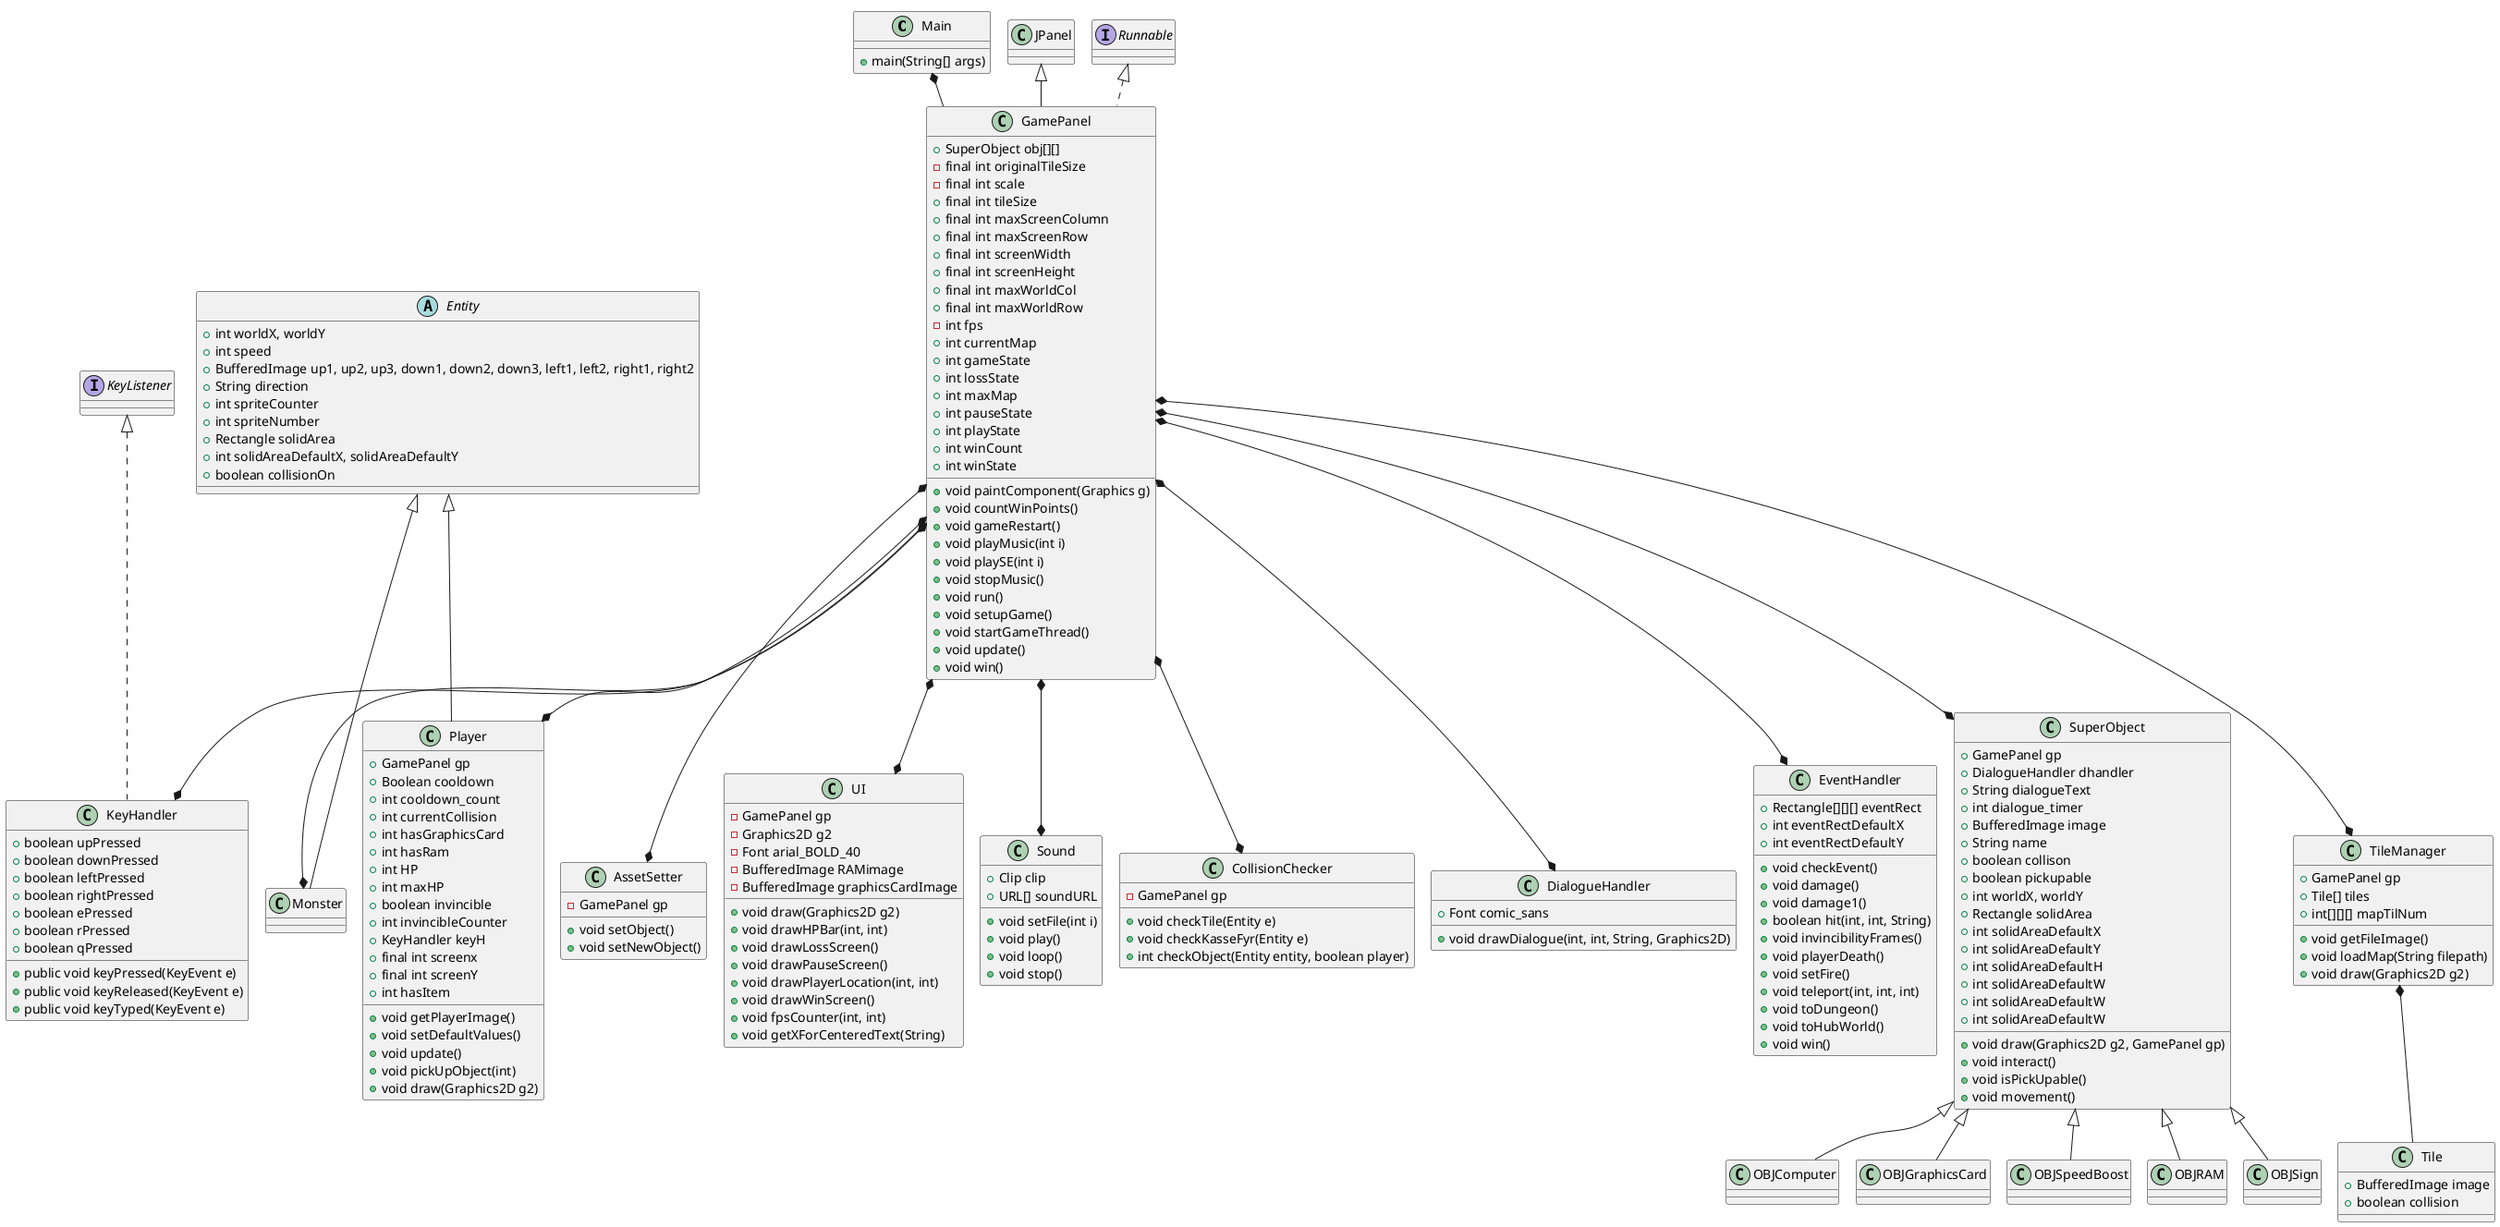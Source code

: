 @startuml
'https://plantuml.com/class-diagram
!pragma layout smetana

class Main
class GamePanel extends JPanel implements Runnable

class Tile
class TileManager

class KeyHandler implements KeyListener

abstract class Entity
class Player extends Entity
class Monster extends Entity
class AssetSetter
class UI
class Sound
class CollisionChecker
class DialogueHandler
class EventHandler

class SuperObject
class OBJRAM extends SuperObject
class OBJSign extends SuperObject
class OBJComputer extends SuperObject
class OBJGraphicsCard extends SuperObject
class OBJSpeedBoost extends SuperObject

Main *-- GamePanel
GamePanel *--* TileManager
GamePanel *--* Monster
GamePanel *--* SuperObject
GamePanel *--* KeyHandler
GamePanel *--* AssetSetter
GamePanel *--* UI
GamePanel *--* Sound
GamePanel *--* CollisionChecker
GamePanel *--* EventHandler
TileManager *-- Tile
GamePanel *--* DialogueHandler
GamePanel *--* Player

Main : + main(String[] args)

GamePanel : + SuperObject obj[][]
GamePanel : - final int originalTileSize
GamePanel : - final int scale
GamePanel : + final int tileSize
GamePanel : + final int maxScreenColumn
GamePanel : + final int maxScreenRow
GamePanel : + final int screenWidth
GamePanel : + final int screenHeight
GamePanel : + final int maxWorldCol
GamePanel : + final int maxWorldRow
GamePanel : - int fps
GamePanel : + int currentMap
GamePanel : + int gameState
GamePanel : + int lossState
GamePanel : + int maxMap
GamePanel : + int pauseState
GamePanel : + int playState
GamePanel : + int winCount
GamePanel : + int winState

GamePanel : + void paintComponent(Graphics g)
GamePanel : + void countWinPoints()
GamePanel : + void gameRestart()
GamePanel : + void playMusic(int i)
GamePanel : + void playSE(int i)
GamePanel : + void stopMusic()
GamePanel : + void run()
GamePanel : + void setupGame()
GamePanel : + void startGameThread()
GamePanel : + void update()
GamePanel : + void win()

AssetSetter : - GamePanel gp
AssetSetter : + void setObject()
AssetSetter : + void setNewObject()

CollisionChecker : - GamePanel gp
CollisionChecker : + void checkTile(Entity e)
CollisionChecker : + void checkKasseFyr(Entity e)
CollisionChecker : + int checkObject(Entity entity, boolean player)

DialogueHandler : + void drawDialogue(int, int, String, Graphics2D)
DialogueHandler : + Font comic_sans

EventHandler : + Rectangle[][][] eventRect
EventHandler : + int eventRectDefaultX
EventHandler : + int eventRectDefaultY
EventHandler : + void checkEvent()
EventHandler : + void damage()
EventHandler : + void damage1()
EventHandler : + boolean hit(int, int, String)
EventHandler : + void invincibilityFrames()
EventHandler : + void playerDeath()
EventHandler : + void setFire()
EventHandler : + void teleport(int, int, int)
EventHandler : + void toDungeon()
EventHandler : + void toHubWorld()
EventHandler : + void win()

KeyHandler : + boolean upPressed
KeyHandler : + boolean downPressed
KeyHandler : + boolean leftPressed
KeyHandler : + boolean rightPressed
KeyHandler : + boolean ePressed
KeyHandler : + boolean rPressed
KeyHandler : + boolean qPressed
KeyHandler : + public void keyPressed(KeyEvent e)
KeyHandler : + public void keyReleased(KeyEvent e)
KeyHandler : + public void keyTyped(KeyEvent e)

Sound : + Clip clip
Sound : + URL[] soundURL
Sound : + void setFile(int i)
Sound : + void play()
Sound : + void loop()
Sound : + void stop()

UI : - GamePanel gp
UI : - Graphics2D g2
UI : - Font arial_BOLD_40
UI : - BufferedImage RAMimage
UI : - BufferedImage graphicsCardImage
UI : + void draw(Graphics2D g2)
UI : + void drawHPBar(int, int)
UI : + void drawLossScreen()
UI : + void drawPauseScreen()
UI : + void drawPlayerLocation(int, int)
UI : + void drawWinScreen()
UI : + void fpsCounter(int, int)
UI : + void getXForCenteredText(String)

Entity : + int worldX, worldY
Entity : + int speed
Entity : + BufferedImage up1, up2, up3, down1, down2, down3, left1, left2, right1, right2
Entity : + String direction
Entity : + int spriteCounter
Entity : + int spriteNumber
Entity : + Rectangle solidArea
Entity : + int solidAreaDefaultX, solidAreaDefaultY
Entity : + boolean collisionOn

Player : + GamePanel gp
Player : + Boolean cooldown
Player : + int cooldown_count
Player : + int currentCollision
Player : + int hasGraphicsCard
Player : + int hasRam
Player : + int HP
Player : + int maxHP
Player : + boolean invincible
Player : + int invincibleCounter
Player : + KeyHandler keyH
Player : + final int screenx
Player : + final int screenY
Player : + int hasItem
Player : + void getPlayerImage()
Player : + void setDefaultValues()
Player : + void update()
Player : + void pickUpObject(int)
Player : + void draw(Graphics2D g2)

TileManager : + GamePanel gp
TileManager : + Tile[] tiles
TileManager : + int[][][] mapTilNum
TileManager : + void getFileImage()
TileManager : + void loadMap(String filepath)
TileManager : + void draw(Graphics2D g2)

Tile : + BufferedImage image
Tile : + boolean collision

SuperObject : + GamePanel gp
SuperObject : + DialogueHandler dhandler
SuperObject : + String dialogueText
SuperObject : + int dialogue_timer
SuperObject : + BufferedImage image
SuperObject : + String name
SuperObject : + boolean collison
SuperObject : + boolean pickupable
SuperObject : + int worldX, worldY
SuperObject : + Rectangle solidArea
SuperObject : + int solidAreaDefaultX
SuperObject : + int solidAreaDefaultY
SuperObject : + int solidAreaDefaultH
SuperObject : + int solidAreaDefaultW
SuperObject : + int solidAreaDefaultW
SuperObject : + int solidAreaDefaultW
SuperObject : + void draw(Graphics2D g2, GamePanel gp)
SuperObject : + void interact()
SuperObject : + void isPickUpable()
SuperObject : + void movement()

@enduml
